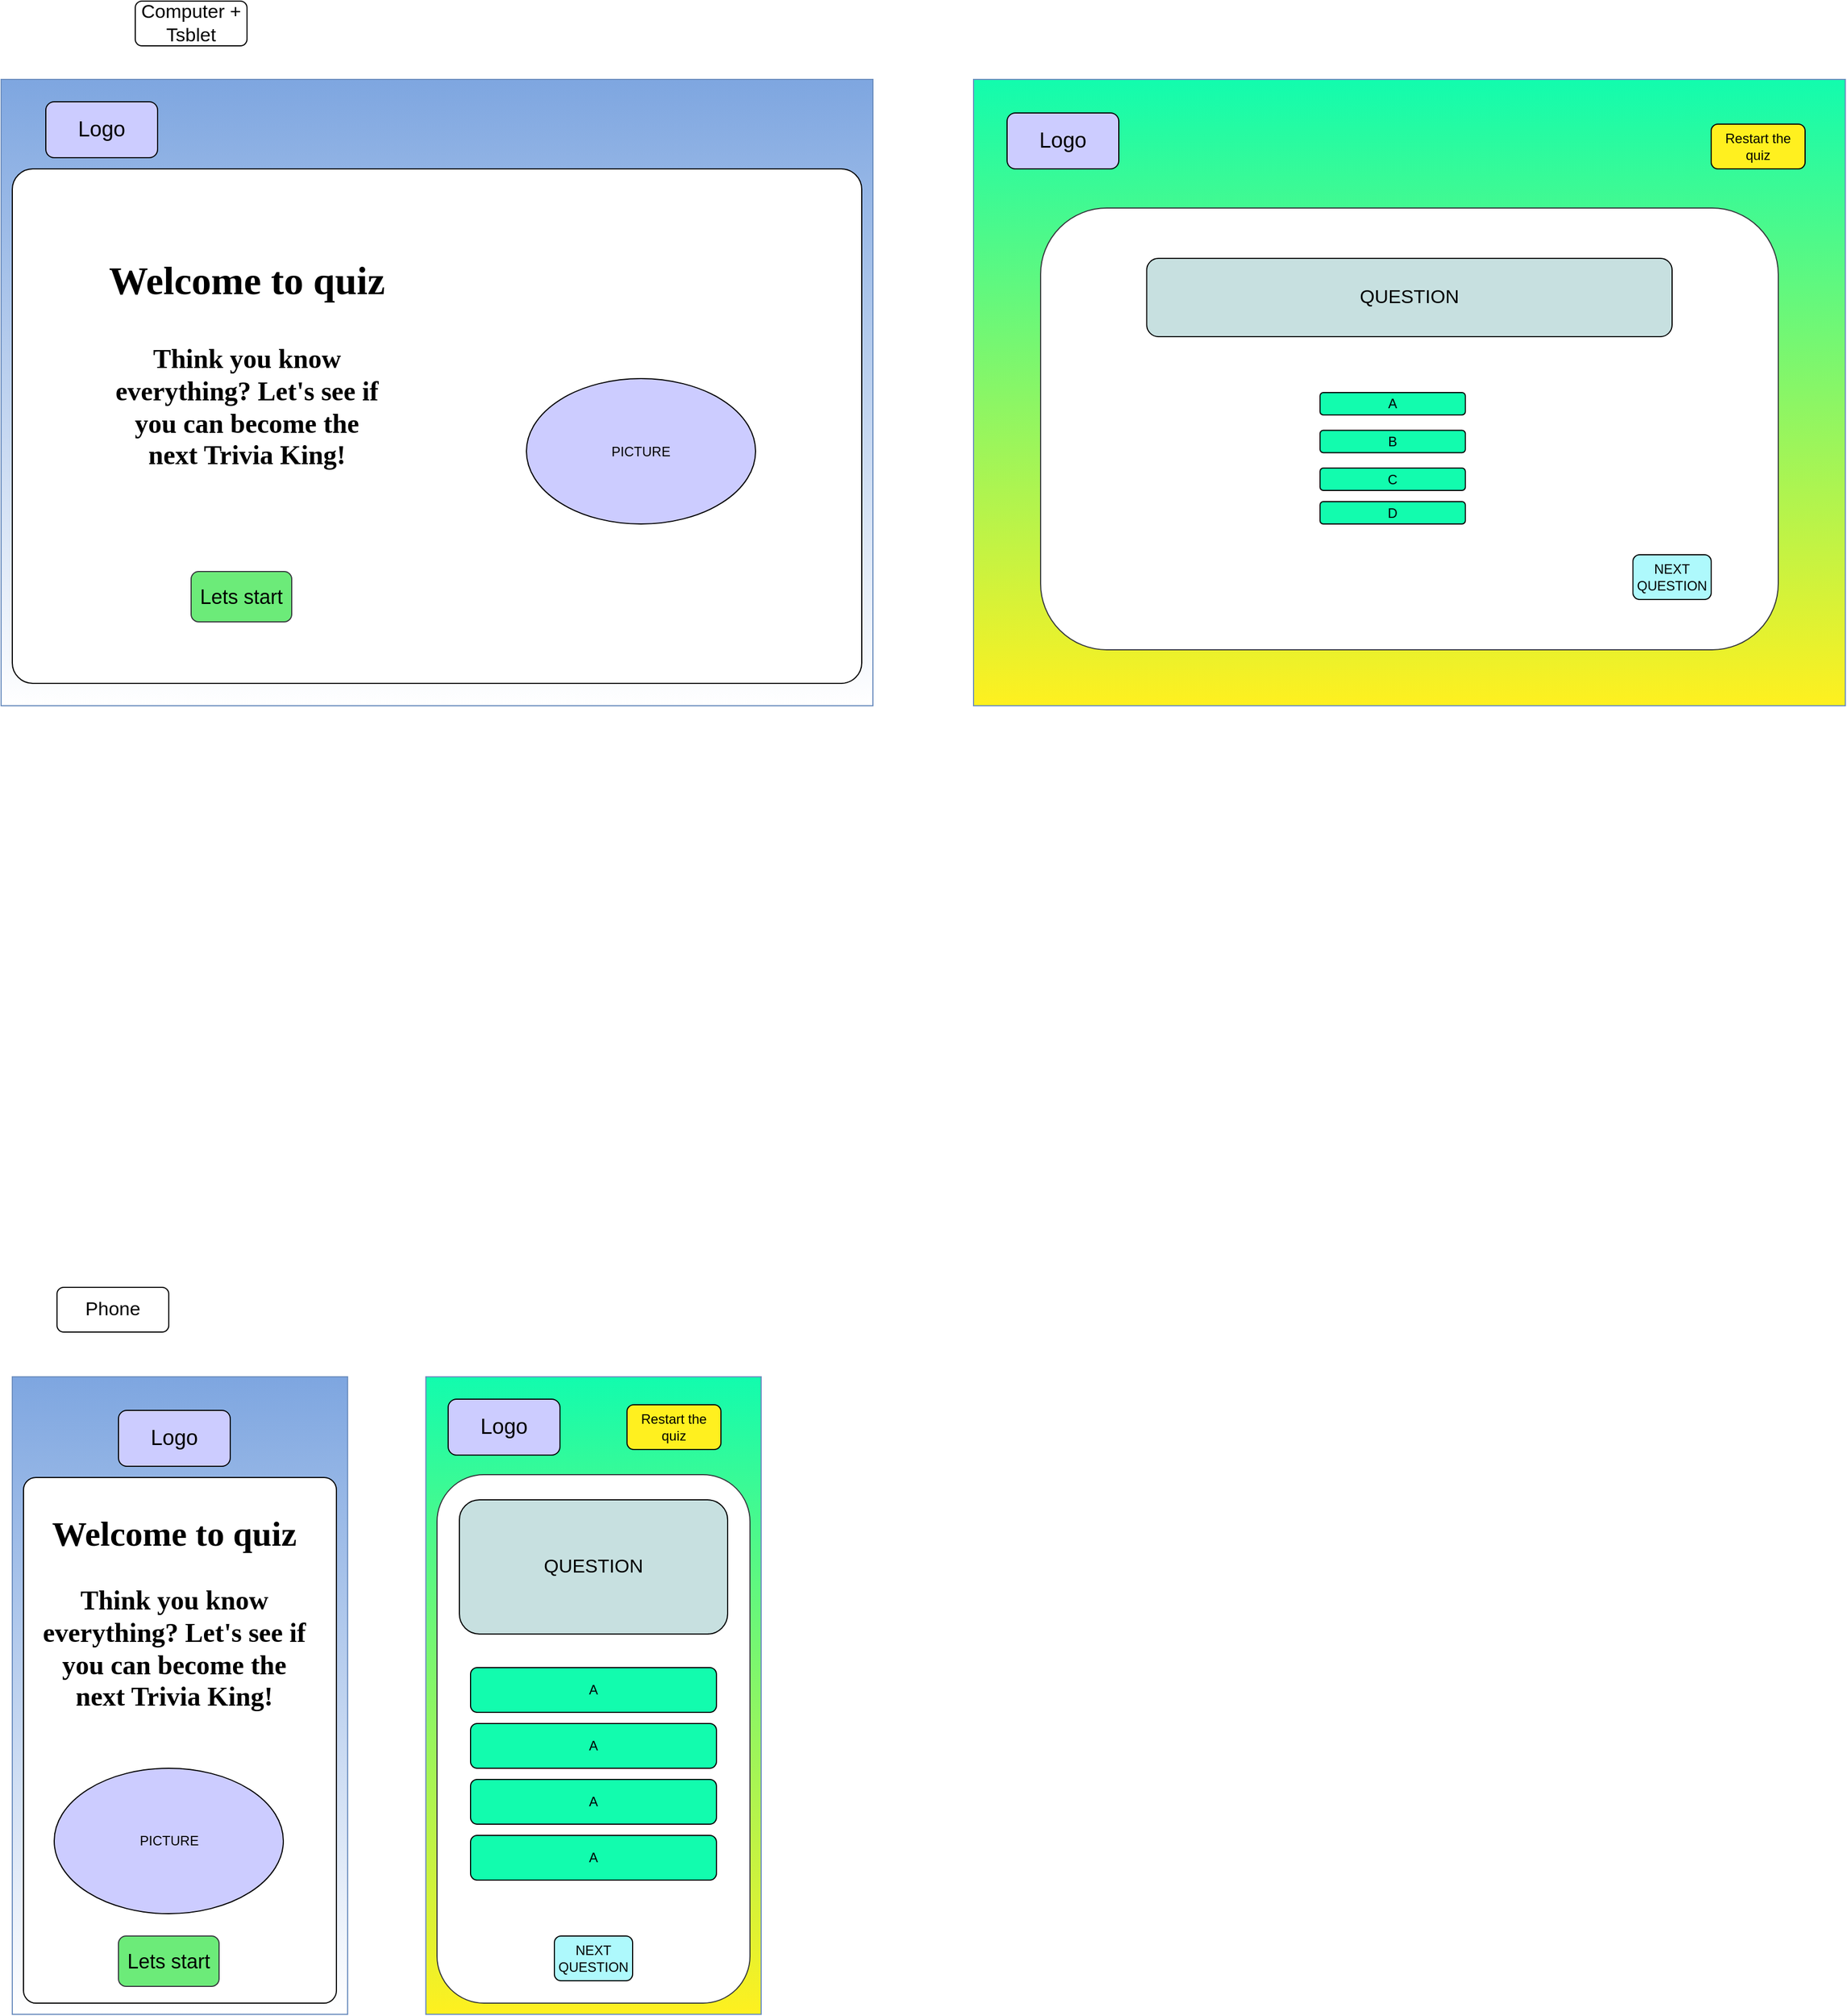 <mxfile version="14.4.4" type="github">
  <diagram id="KNThbymLGsVphi79HAY6" name="Page-1">
    <mxGraphModel dx="1021" dy="620" grid="1" gridSize="10" guides="1" tooltips="1" connect="1" arrows="1" fold="1" page="1" pageScale="1" pageWidth="827" pageHeight="1169" math="0" shadow="0">
      <root>
        <mxCell id="0" />
        <mxCell id="1" parent="0" />
        <mxCell id="_W2Wu4x4kJNPoguewZKQ-1" value="" style="rounded=0;whiteSpace=wrap;html=1;strokeColor=#6c8ebf;gradientColor=#FFFFFF;fillColor=#7EA6E0;" vertex="1" parent="1">
          <mxGeometry x="30" y="120" width="780" height="560" as="geometry" />
        </mxCell>
        <mxCell id="_W2Wu4x4kJNPoguewZKQ-2" value="&lt;font style=&quot;font-size: 17px&quot;&gt;Computer + Tsblet&lt;/font&gt;" style="rounded=1;whiteSpace=wrap;html=1;" vertex="1" parent="1">
          <mxGeometry x="150" y="50" width="100" height="40" as="geometry" />
        </mxCell>
        <mxCell id="_W2Wu4x4kJNPoguewZKQ-13" value="" style="rounded=0;whiteSpace=wrap;html=1;strokeColor=#6c8ebf;fillColor=#12FCAE;gradientColor=#FFF01F;" vertex="1" parent="1">
          <mxGeometry x="900" y="120" width="780" height="560" as="geometry" />
        </mxCell>
        <mxCell id="_W2Wu4x4kJNPoguewZKQ-14" value="" style="rounded=1;whiteSpace=wrap;html=1;strokeColor=#36393d;fillColor=#FFFFFF;" vertex="1" parent="1">
          <mxGeometry x="960" y="235" width="660" height="395" as="geometry" />
        </mxCell>
        <mxCell id="_W2Wu4x4kJNPoguewZKQ-15" value="&lt;font style=&quot;font-size: 17px&quot;&gt;QUESTION&lt;/font&gt;" style="rounded=1;whiteSpace=wrap;html=1;fillColor=#C7E0E0;" vertex="1" parent="1">
          <mxGeometry x="1055" y="280" width="470" height="70" as="geometry" />
        </mxCell>
        <mxCell id="_W2Wu4x4kJNPoguewZKQ-18" value="NEXT QUESTION" style="rounded=1;whiteSpace=wrap;html=1;fillColor=#AEF9FC;" vertex="1" parent="1">
          <mxGeometry x="1490" y="545" width="70" height="40" as="geometry" />
        </mxCell>
        <mxCell id="_W2Wu4x4kJNPoguewZKQ-19" value="" style="rounded=1;whiteSpace=wrap;html=1;gradientColor=#FFFFFF;fillColor=#FFFFFF;arcSize=4;" vertex="1" parent="1">
          <mxGeometry x="40" y="200" width="760" height="460" as="geometry" />
        </mxCell>
        <mxCell id="_W2Wu4x4kJNPoguewZKQ-20" value="&lt;h1&gt;&lt;font style=&quot;font-size: 35px&quot; face=&quot;Comic Sans MS&quot;&gt;Welcome to quiz&lt;/font&gt;&lt;/h1&gt;" style="text;html=1;strokeColor=none;fillColor=none;align=center;verticalAlign=middle;whiteSpace=wrap;rounded=0;" vertex="1" parent="1">
          <mxGeometry x="90" y="270" width="320" height="60" as="geometry" />
        </mxCell>
        <mxCell id="_W2Wu4x4kJNPoguewZKQ-23" value="&lt;font style=&quot;font-size: 18px&quot;&gt;Lets start&lt;/font&gt;" style="rounded=1;whiteSpace=wrap;html=1;strokeColor=#36393d;fillColor=#6CEB79;" vertex="1" parent="1">
          <mxGeometry x="200" y="560" width="90" height="45" as="geometry" />
        </mxCell>
        <mxCell id="_W2Wu4x4kJNPoguewZKQ-25" value="&lt;span style=&quot;background-color: rgb(255 , 240 , 31)&quot;&gt;Restart the quiz&lt;/span&gt;" style="rounded=1;whiteSpace=wrap;html=1;gradientColor=#FFF01F;fillColor=#FFF01F;" vertex="1" parent="1">
          <mxGeometry x="1560" y="160" width="84" height="40" as="geometry" />
        </mxCell>
        <mxCell id="_W2Wu4x4kJNPoguewZKQ-26" value="&lt;font style=&quot;font-size: 19px&quot;&gt;Logo&lt;/font&gt;" style="rounded=1;whiteSpace=wrap;html=1;fillColor=#CCCCFF;gradientColor=#CCCCFF;" vertex="1" parent="1">
          <mxGeometry x="930" y="150" width="100" height="50" as="geometry" />
        </mxCell>
        <mxCell id="_W2Wu4x4kJNPoguewZKQ-27" value="&lt;h1&gt;&lt;font face=&quot;Comic Sans MS&quot;&gt;Think you know everything? Let&#39;s see if you can become the next Trivia King!&lt;/font&gt;&lt;/h1&gt;" style="text;html=1;strokeColor=none;fillColor=none;spacing=5;spacingTop=-20;whiteSpace=wrap;overflow=hidden;rounded=0;align=center;" vertex="1" parent="1">
          <mxGeometry x="125" y="350" width="250" height="167.5" as="geometry" />
        </mxCell>
        <mxCell id="_W2Wu4x4kJNPoguewZKQ-28" value="&lt;font style=&quot;font-size: 19px&quot;&gt;Logo&lt;/font&gt;" style="rounded=1;whiteSpace=wrap;html=1;fillColor=#CCCCFF;gradientColor=#CCCCFF;" vertex="1" parent="1">
          <mxGeometry x="70" y="140" width="100" height="50" as="geometry" />
        </mxCell>
        <mxCell id="_W2Wu4x4kJNPoguewZKQ-30" value="PICTURE" style="ellipse;whiteSpace=wrap;html=1;fillColor=#CCCCFF;gradientColor=#CCCCFF;" vertex="1" parent="1">
          <mxGeometry x="500" y="387.5" width="205" height="130" as="geometry" />
        </mxCell>
        <mxCell id="_W2Wu4x4kJNPoguewZKQ-36" value="A" style="rounded=1;whiteSpace=wrap;html=1;fillColor=#12FCAE;" vertex="1" parent="1">
          <mxGeometry x="1210" y="400" width="130" height="20" as="geometry" />
        </mxCell>
        <mxCell id="_W2Wu4x4kJNPoguewZKQ-39" value="B" style="rounded=1;whiteSpace=wrap;html=1;fillColor=#12FCAE;" vertex="1" parent="1">
          <mxGeometry x="1210" y="433.75" width="130" height="20" as="geometry" />
        </mxCell>
        <mxCell id="_W2Wu4x4kJNPoguewZKQ-40" value="D" style="rounded=1;whiteSpace=wrap;html=1;fillColor=#12FCAE;gradientDirection=east;" vertex="1" parent="1">
          <mxGeometry x="1210" y="497.5" width="130" height="20" as="geometry" />
        </mxCell>
        <mxCell id="_W2Wu4x4kJNPoguewZKQ-41" value="C" style="rounded=1;whiteSpace=wrap;html=1;fillColor=#12FCAE;" vertex="1" parent="1">
          <mxGeometry x="1210" y="467.5" width="130" height="20" as="geometry" />
        </mxCell>
        <mxCell id="_W2Wu4x4kJNPoguewZKQ-42" value="" style="rounded=0;whiteSpace=wrap;html=1;strokeColor=#6c8ebf;gradientColor=#FFFFFF;fillColor=#7EA6E0;" vertex="1" parent="1">
          <mxGeometry x="40" y="1280" width="300" height="570" as="geometry" />
        </mxCell>
        <mxCell id="_W2Wu4x4kJNPoguewZKQ-44" value="&lt;font style=&quot;font-size: 17px&quot;&gt;Phone&lt;/font&gt;" style="rounded=1;whiteSpace=wrap;html=1;" vertex="1" parent="1">
          <mxGeometry x="80" y="1200" width="100" height="40" as="geometry" />
        </mxCell>
        <mxCell id="_W2Wu4x4kJNPoguewZKQ-45" value="&lt;font style=&quot;font-size: 19px&quot;&gt;Logo&lt;/font&gt;" style="rounded=1;whiteSpace=wrap;html=1;fillColor=#CCCCFF;gradientColor=#CCCCFF;" vertex="1" parent="1">
          <mxGeometry x="135" y="1310" width="100" height="50" as="geometry" />
        </mxCell>
        <mxCell id="_W2Wu4x4kJNPoguewZKQ-46" value="" style="rounded=1;whiteSpace=wrap;html=1;gradientColor=#FFFFFF;fillColor=#FFFFFF;arcSize=4;" vertex="1" parent="1">
          <mxGeometry x="50" y="1370" width="280" height="470" as="geometry" />
        </mxCell>
        <mxCell id="_W2Wu4x4kJNPoguewZKQ-47" value="&lt;h1&gt;&lt;font style=&quot;font-size: 31px&quot; face=&quot;Comic Sans MS&quot;&gt;Welcome to quiz&lt;/font&gt;&lt;/h1&gt;" style="text;html=1;strokeColor=none;fillColor=none;align=center;verticalAlign=middle;whiteSpace=wrap;rounded=0;" vertex="1" parent="1">
          <mxGeometry x="60" y="1390" width="250" height="60" as="geometry" />
        </mxCell>
        <mxCell id="_W2Wu4x4kJNPoguewZKQ-48" value="&lt;h1&gt;&lt;font face=&quot;Comic Sans MS&quot;&gt;Think you know everything? Let&#39;s see if you can become the next Trivia King!&lt;/font&gt;&lt;/h1&gt;" style="text;html=1;strokeColor=none;fillColor=none;spacing=5;spacingTop=-20;whiteSpace=wrap;overflow=hidden;rounded=0;align=center;" vertex="1" parent="1">
          <mxGeometry x="60" y="1460" width="250" height="167.5" as="geometry" />
        </mxCell>
        <mxCell id="_W2Wu4x4kJNPoguewZKQ-49" value="&lt;font style=&quot;font-size: 18px&quot;&gt;Lets start&lt;/font&gt;" style="rounded=1;whiteSpace=wrap;html=1;strokeColor=#36393d;fillColor=#6CEB79;" vertex="1" parent="1">
          <mxGeometry x="135" y="1780" width="90" height="45" as="geometry" />
        </mxCell>
        <mxCell id="_W2Wu4x4kJNPoguewZKQ-50" value="PICTURE" style="ellipse;whiteSpace=wrap;html=1;fillColor=#CCCCFF;gradientColor=#CCCCFF;" vertex="1" parent="1">
          <mxGeometry x="77.5" y="1630" width="205" height="130" as="geometry" />
        </mxCell>
        <mxCell id="_W2Wu4x4kJNPoguewZKQ-52" value="" style="rounded=0;whiteSpace=wrap;html=1;strokeColor=#6c8ebf;fillColor=#12FCAE;gradientColor=#FFF01F;" vertex="1" parent="1">
          <mxGeometry x="410" y="1280" width="300" height="570" as="geometry" />
        </mxCell>
        <mxCell id="_W2Wu4x4kJNPoguewZKQ-53" value="&lt;font style=&quot;font-size: 19px&quot;&gt;Logo&lt;/font&gt;" style="rounded=1;whiteSpace=wrap;html=1;fillColor=#CCCCFF;gradientColor=#CCCCFF;" vertex="1" parent="1">
          <mxGeometry x="430" y="1300" width="100" height="50" as="geometry" />
        </mxCell>
        <mxCell id="_W2Wu4x4kJNPoguewZKQ-54" value="" style="rounded=1;whiteSpace=wrap;html=1;strokeColor=#36393d;fillColor=#FFFFFF;" vertex="1" parent="1">
          <mxGeometry x="420" y="1367.5" width="280" height="472.5" as="geometry" />
        </mxCell>
        <mxCell id="_W2Wu4x4kJNPoguewZKQ-55" value="&lt;font style=&quot;font-size: 17px&quot;&gt;QUESTION&lt;/font&gt;" style="rounded=1;whiteSpace=wrap;html=1;fillColor=#C7E0E0;" vertex="1" parent="1">
          <mxGeometry x="440" y="1390" width="240" height="120" as="geometry" />
        </mxCell>
        <mxCell id="_W2Wu4x4kJNPoguewZKQ-56" value="A" style="rounded=1;whiteSpace=wrap;html=1;fillColor=#12FCAE;" vertex="1" parent="1">
          <mxGeometry x="450" y="1540" width="220" height="40" as="geometry" />
        </mxCell>
        <mxCell id="_W2Wu4x4kJNPoguewZKQ-57" value="A" style="rounded=1;whiteSpace=wrap;html=1;fillColor=#12FCAE;" vertex="1" parent="1">
          <mxGeometry x="450" y="1690" width="220" height="40" as="geometry" />
        </mxCell>
        <mxCell id="_W2Wu4x4kJNPoguewZKQ-58" value="A" style="rounded=1;whiteSpace=wrap;html=1;fillColor=#12FCAE;" vertex="1" parent="1">
          <mxGeometry x="450" y="1640" width="220" height="40" as="geometry" />
        </mxCell>
        <mxCell id="_W2Wu4x4kJNPoguewZKQ-59" value="A" style="rounded=1;whiteSpace=wrap;html=1;fillColor=#12FCAE;" vertex="1" parent="1">
          <mxGeometry x="450" y="1590" width="220" height="40" as="geometry" />
        </mxCell>
        <mxCell id="_W2Wu4x4kJNPoguewZKQ-60" value="&lt;span style=&quot;background-color: rgb(255 , 240 , 31)&quot;&gt;Restart the quiz&lt;/span&gt;" style="rounded=1;whiteSpace=wrap;html=1;gradientColor=#FFF01F;fillColor=#FFF01F;" vertex="1" parent="1">
          <mxGeometry x="590" y="1305" width="84" height="40" as="geometry" />
        </mxCell>
        <mxCell id="_W2Wu4x4kJNPoguewZKQ-61" value="NEXT QUESTION" style="rounded=1;whiteSpace=wrap;html=1;fillColor=#AEF9FC;" vertex="1" parent="1">
          <mxGeometry x="525" y="1780" width="70" height="40" as="geometry" />
        </mxCell>
      </root>
    </mxGraphModel>
  </diagram>
</mxfile>
